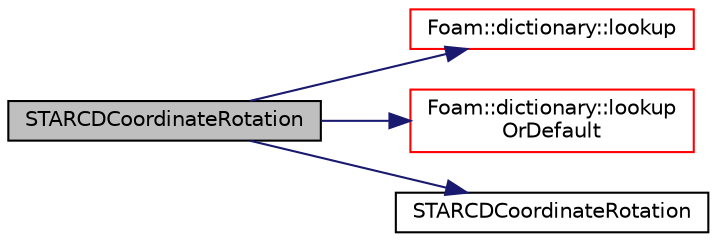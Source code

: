 digraph "STARCDCoordinateRotation"
{
  bgcolor="transparent";
  edge [fontname="Helvetica",fontsize="10",labelfontname="Helvetica",labelfontsize="10"];
  node [fontname="Helvetica",fontsize="10",shape=record];
  rankdir="LR";
  Node1 [label="STARCDCoordinateRotation",height=0.2,width=0.4,color="black", fillcolor="grey75", style="filled", fontcolor="black"];
  Node1 -> Node2 [color="midnightblue",fontsize="10",style="solid",fontname="Helvetica"];
  Node2 [label="Foam::dictionary::lookup",height=0.2,width=0.4,color="red",URL="$a00530.html#a8baab402d653d6e789f67c57e23a5b59",tooltip="Find and return an entry data stream. "];
  Node1 -> Node3 [color="midnightblue",fontsize="10",style="solid",fontname="Helvetica"];
  Node3 [label="Foam::dictionary::lookup\lOrDefault",height=0.2,width=0.4,color="red",URL="$a00530.html#ab188313de67c2c7ad4a5e8151eefb49d",tooltip="Find and return a T,. "];
  Node1 -> Node4 [color="midnightblue",fontsize="10",style="solid",fontname="Helvetica"];
  Node4 [label="STARCDCoordinateRotation",height=0.2,width=0.4,color="black",URL="$a02503.html#a1a78b2d00e95ee35d77d39b1aa4b0c33",tooltip="Construct null. "];
}
